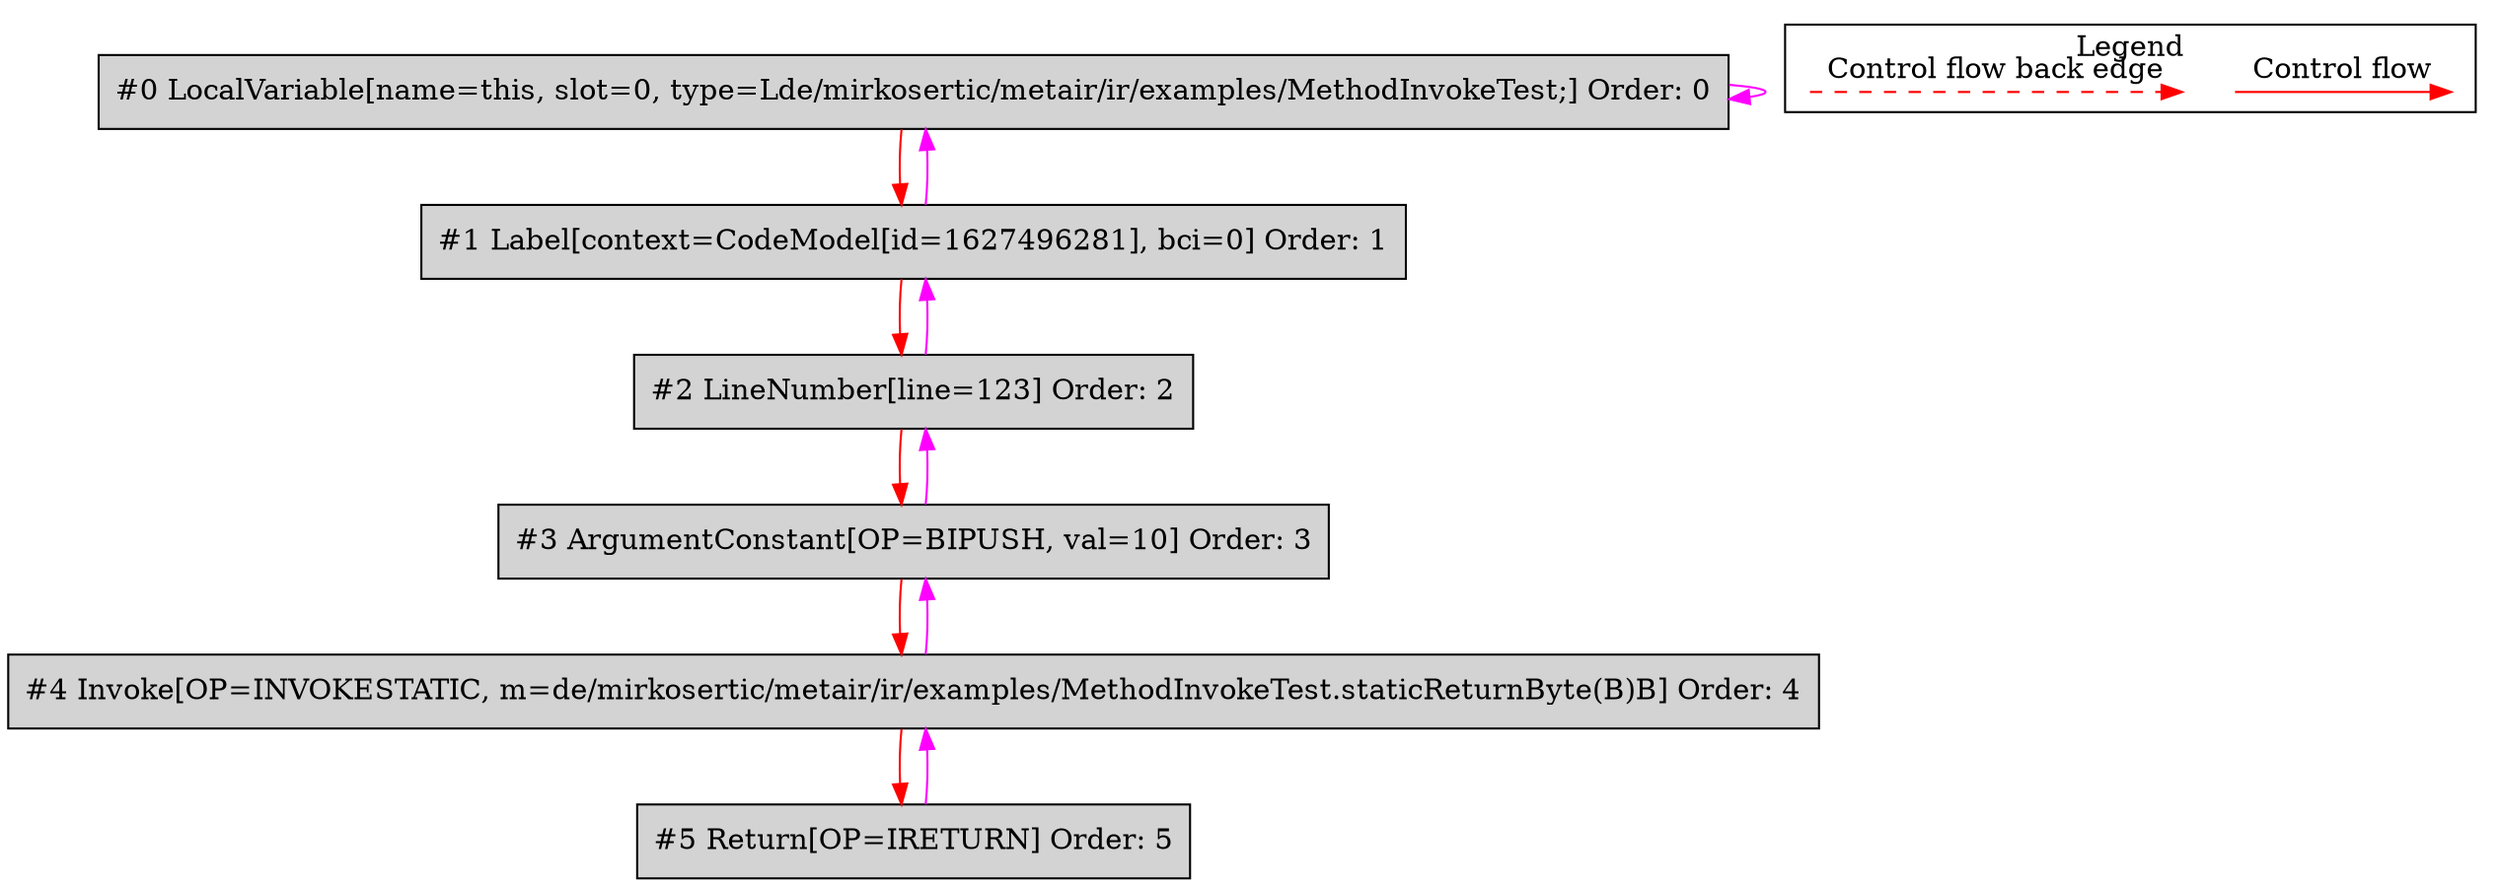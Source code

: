 digraph {
 ordering="in";
 node0[label="#0 LocalVariable[name=this, slot=0, type=Lde/mirkosertic/metair/ir/examples/MethodInvokeTest;] Order: 0", shape=box, fillcolor=lightgrey, style=filled];
 node1[label="#1 Label[context=CodeModel[id=1627496281], bci=0] Order: 1", shape=box, fillcolor=lightgrey, style=filled];
 node2[label="#2 LineNumber[line=123] Order: 2", shape=box, fillcolor=lightgrey, style=filled];
 node3[label="#3 ArgumentConstant[OP=BIPUSH, val=10] Order: 3", shape=box, fillcolor=lightgrey, style=filled];
 node4[label="#4 Invoke[OP=INVOKESTATIC, m=de/mirkosertic/metair/ir/examples/MethodInvokeTest.staticReturnByte(B)B] Order: 4", shape=box, fillcolor=lightgrey, style=filled];
 node5[label="#5 Return[OP=IRETURN] Order: 5", shape=box, fillcolor=lightgrey, style=filled];
 node0 -> node0[color=fuchsia];
 node0 -> node1[color=red];
 node1 -> node0[color=fuchsia];
 node1 -> node2[color=red];
 node2 -> node1[color=fuchsia];
 node2 -> node3[color=red];
 node3 -> node2[color=fuchsia];
 node3 -> node4[color=red];
 node4 -> node3[color=fuchsia];
 node4 -> node5[color=red];
 node5 -> node4[color=fuchsia];
 subgraph cluster_000 {
  label = "Legend";
  node [shape=point]
  {
   rank=same;
   c0 [style = invis];
   c1 [style = invis];
   c2 [style = invis];
   c3 [style = invis];
  }
  c0 -> c1 [label="Control flow", style=solid, color=red]
  c2 -> c3 [label="Control flow back edge", style=dashed, color=red]
 }

}
